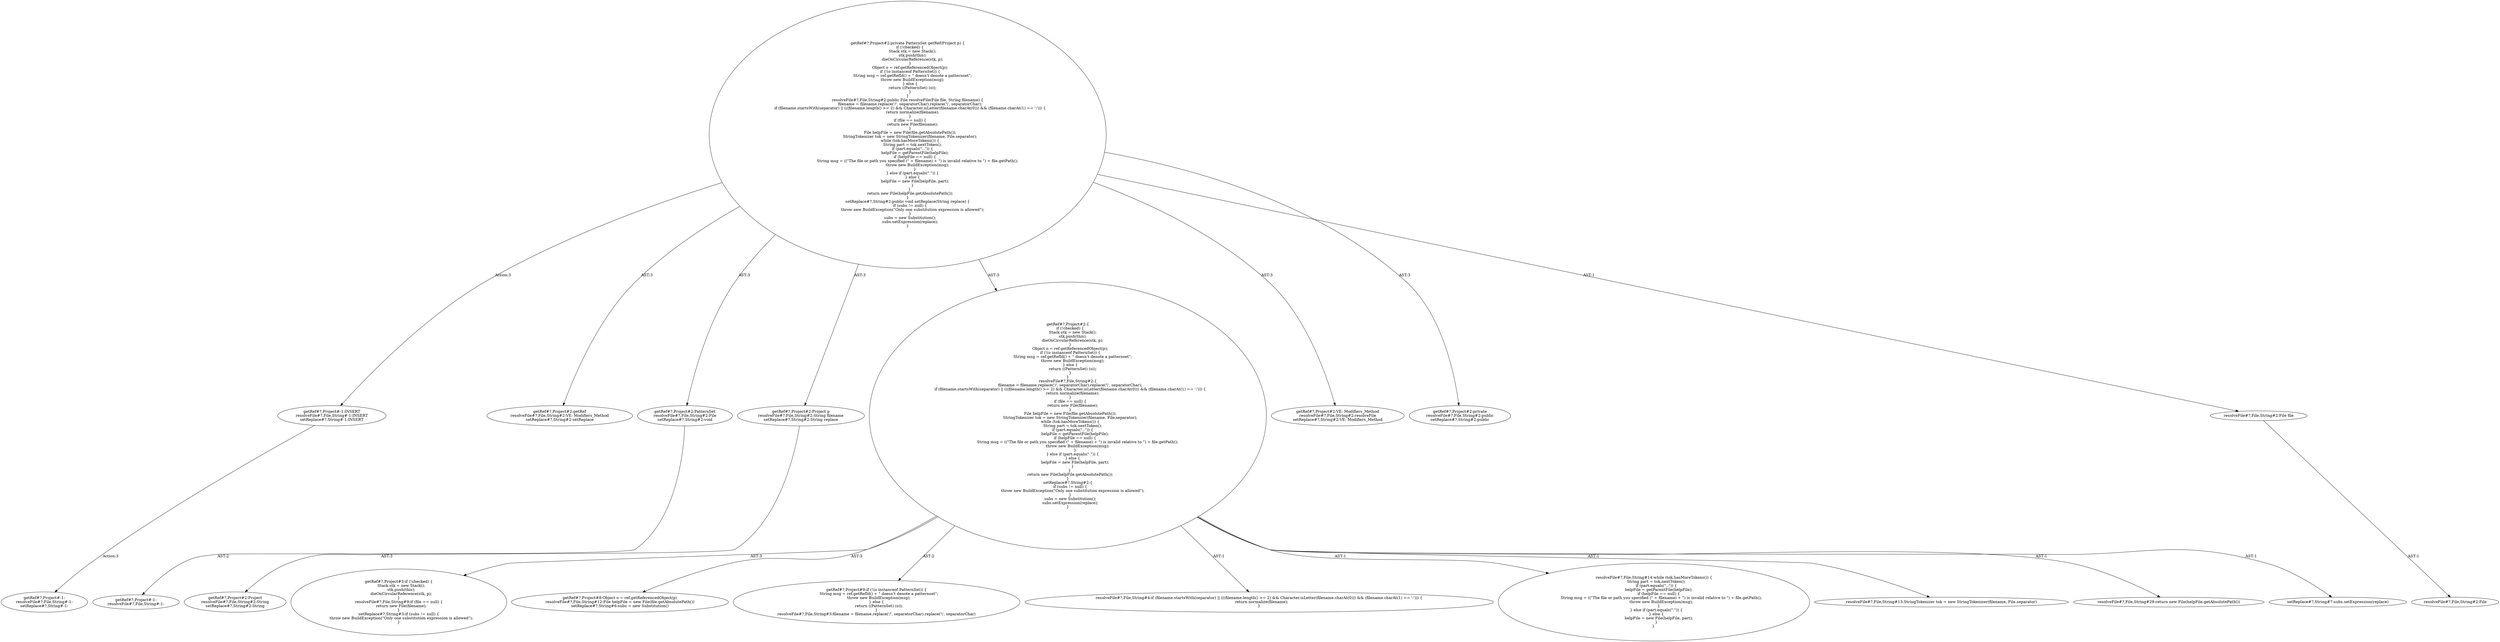 digraph "Pattern" {
0 [label="getRef#?,Project#-1:INSERT
resolveFile#?,File,String#-1:INSERT
setReplace#?,String#-1:INSERT" shape=ellipse]
1 [label="getRef#?,Project#2:private PatternSet getRef(Project p) \{
    if (!checked) \{
        Stack stk = new Stack();
        stk.push(this);
        dieOnCircularReference(stk, p);
    \}
    Object o = ref.getReferencedObject(p);
    if (!(o instanceof PatternSet)) \{
        String msg = ref.getRefId() + \" doesn\'t denote a patternset\";
        throw new BuildException(msg);
    \} else \{
        return ((PatternSet) (o));
    \}
\}
resolveFile#?,File,String#2:public File resolveFile(File file, String filename) \{
    filename = filename.replace('/', separatorChar).replace('\\', separatorChar);
    if (filename.startsWith(separator) || (((filename.length() >= 2) && Character.isLetter(filename.charAt(0))) && (filename.charAt(1) == ':'))) \{
        return normalize(filename);
    \}
    if (file == null) \{
        return new File(filename);
    \}
    File helpFile = new File(file.getAbsolutePath());
    StringTokenizer tok = new StringTokenizer(filename, File.separator);
    while (tok.hasMoreTokens()) \{
        String part = tok.nextToken();
        if (part.equals(\"..\")) \{
            helpFile = getParentFile(helpFile);
            if (helpFile == null) \{
                String msg = ((\"The file or path you specified (\" + filename) + \") is invalid relative to \") + file.getPath();
                throw new BuildException(msg);
            \}
        \} else if (part.equals(\".\")) \{
        \} else \{
            helpFile = new File(helpFile, part);
        \}
    \} 
    return new File(helpFile.getAbsolutePath());
\}
setReplace#?,String#2:public void setReplace(String replace) \{
    if (subs != null) \{
        throw new BuildException(\"Only one substitution expression is allowed\");
    \}
    subs = new Substitution();
    subs.setExpression(replace);
\}" shape=ellipse]
2 [label="getRef#?,Project#2:getRef
resolveFile#?,File,String#2:VE: Modifiers_Method
setReplace#?,String#2:setReplace" shape=ellipse]
3 [label="getRef#?,Project#2:PatternSet
resolveFile#?,File,String#2:File
setReplace#?,String#2:void" shape=ellipse]
4 [label="getRef#?,Project#-1:
resolveFile#?,File,String#-1:" shape=ellipse]
5 [label="getRef#?,Project#2:Project p
resolveFile#?,File,String#2:String filename
setReplace#?,String#2:String replace" shape=ellipse]
6 [label="getRef#?,Project#2:Project
resolveFile#?,File,String#2:String
setReplace#?,String#2:String" shape=ellipse]
7 [label="getRef#?,Project#2:\{
    if (!checked) \{
        Stack stk = new Stack();
        stk.push(this);
        dieOnCircularReference(stk, p);
    \}
    Object o = ref.getReferencedObject(p);
    if (!(o instanceof PatternSet)) \{
        String msg = ref.getRefId() + \" doesn\'t denote a patternset\";
        throw new BuildException(msg);
    \} else \{
        return ((PatternSet) (o));
    \}
\}
resolveFile#?,File,String#2:\{
    filename = filename.replace('/', separatorChar).replace('\\', separatorChar);
    if (filename.startsWith(separator) || (((filename.length() >= 2) && Character.isLetter(filename.charAt(0))) && (filename.charAt(1) == ':'))) \{
        return normalize(filename);
    \}
    if (file == null) \{
        return new File(filename);
    \}
    File helpFile = new File(file.getAbsolutePath());
    StringTokenizer tok = new StringTokenizer(filename, File.separator);
    while (tok.hasMoreTokens()) \{
        String part = tok.nextToken();
        if (part.equals(\"..\")) \{
            helpFile = getParentFile(helpFile);
            if (helpFile == null) \{
                String msg = ((\"The file or path you specified (\" + filename) + \") is invalid relative to \") + file.getPath();
                throw new BuildException(msg);
            \}
        \} else if (part.equals(\".\")) \{
        \} else \{
            helpFile = new File(helpFile, part);
        \}
    \} 
    return new File(helpFile.getAbsolutePath());
\}
setReplace#?,String#2:\{
    if (subs != null) \{
        throw new BuildException(\"Only one substitution expression is allowed\");
    \}
    subs = new Substitution();
    subs.setExpression(replace);
\}" shape=ellipse]
8 [label="getRef#?,Project#3:if (!checked) \{
    Stack stk = new Stack();
    stk.push(this);
    dieOnCircularReference(stk, p);
\}
resolveFile#?,File,String#9:if (file == null) \{
    return new File(filename);
\}
setReplace#?,String#3:if (subs != null) \{
    throw new BuildException(\"Only one substitution expression is allowed\");
\}" shape=ellipse]
9 [label="getRef#?,Project#8:Object o = ref.getReferencedObject(p)
resolveFile#?,File,String#12:File helpFile = new File(file.getAbsolutePath())
setReplace#?,String#6:subs = new Substitution()" shape=ellipse]
10 [label="getRef#?,Project#9:if (!(o instanceof PatternSet)) \{
    String msg = ref.getRefId() + \" doesn\'t denote a patternset\";
    throw new BuildException(msg);
\} else \{
    return ((PatternSet) (o));
\}
resolveFile#?,File,String#3:filename = filename.replace('/', separatorChar).replace('\\', separatorChar)" shape=ellipse]
11 [label="getRef#?,Project#2:VE: Modifiers_Method
resolveFile#?,File,String#2:resolveFile
setReplace#?,String#2:VE: Modifiers_Method" shape=ellipse]
12 [label="getRef#?,Project#2:private
resolveFile#?,File,String#2:public
setReplace#?,String#2:public" shape=ellipse]
13 [label="getRef#?,Project#-1:
resolveFile#?,File,String#-1:
setReplace#?,String#-1:" shape=ellipse]
14 [label="resolveFile#?,File,String#2:File file" shape=ellipse]
15 [label="resolveFile#?,File,String#4:if (filename.startsWith(separator) || (((filename.length() >= 2) && Character.isLetter(filename.charAt(0))) && (filename.charAt(1) == ':'))) \{
    return normalize(filename);
\}" shape=ellipse]
16 [label="resolveFile#?,File,String#14:while (tok.hasMoreTokens()) \{
    String part = tok.nextToken();
    if (part.equals(\"..\")) \{
        helpFile = getParentFile(helpFile);
        if (helpFile == null) \{
            String msg = ((\"The file or path you specified (\" + filename) + \") is invalid relative to \") + file.getPath();
            throw new BuildException(msg);
        \}
    \} else if (part.equals(\".\")) \{
    \} else \{
        helpFile = new File(helpFile, part);
    \}
\} " shape=ellipse]
17 [label="resolveFile#?,File,String#2:File" shape=ellipse]
18 [label="resolveFile#?,File,String#13:StringTokenizer tok = new StringTokenizer(filename, File.separator)" shape=ellipse]
19 [label="resolveFile#?,File,String#29:return new File(helpFile.getAbsolutePath())" shape=ellipse]
20 [label="setReplace#?,String#7:subs.setExpression(replace)" shape=ellipse]
0 -> 13 [label="Action:3"];
1 -> 0 [label="Action:3"];
1 -> 2 [label="AST:3"];
1 -> 3 [label="AST:3"];
1 -> 5 [label="AST:3"];
1 -> 7 [label="AST:3"];
1 -> 11 [label="AST:3"];
1 -> 12 [label="AST:3"];
1 -> 14 [label="AST:1"];
3 -> 4 [label="AST:2"];
5 -> 6 [label="AST:3"];
7 -> 8 [label="AST:3"];
7 -> 9 [label="AST:3"];
7 -> 10 [label="AST:2"];
7 -> 15 [label="AST:1"];
7 -> 16 [label="AST:1"];
7 -> 18 [label="AST:1"];
7 -> 19 [label="AST:1"];
7 -> 20 [label="AST:1"];
14 -> 17 [label="AST:1"];
}